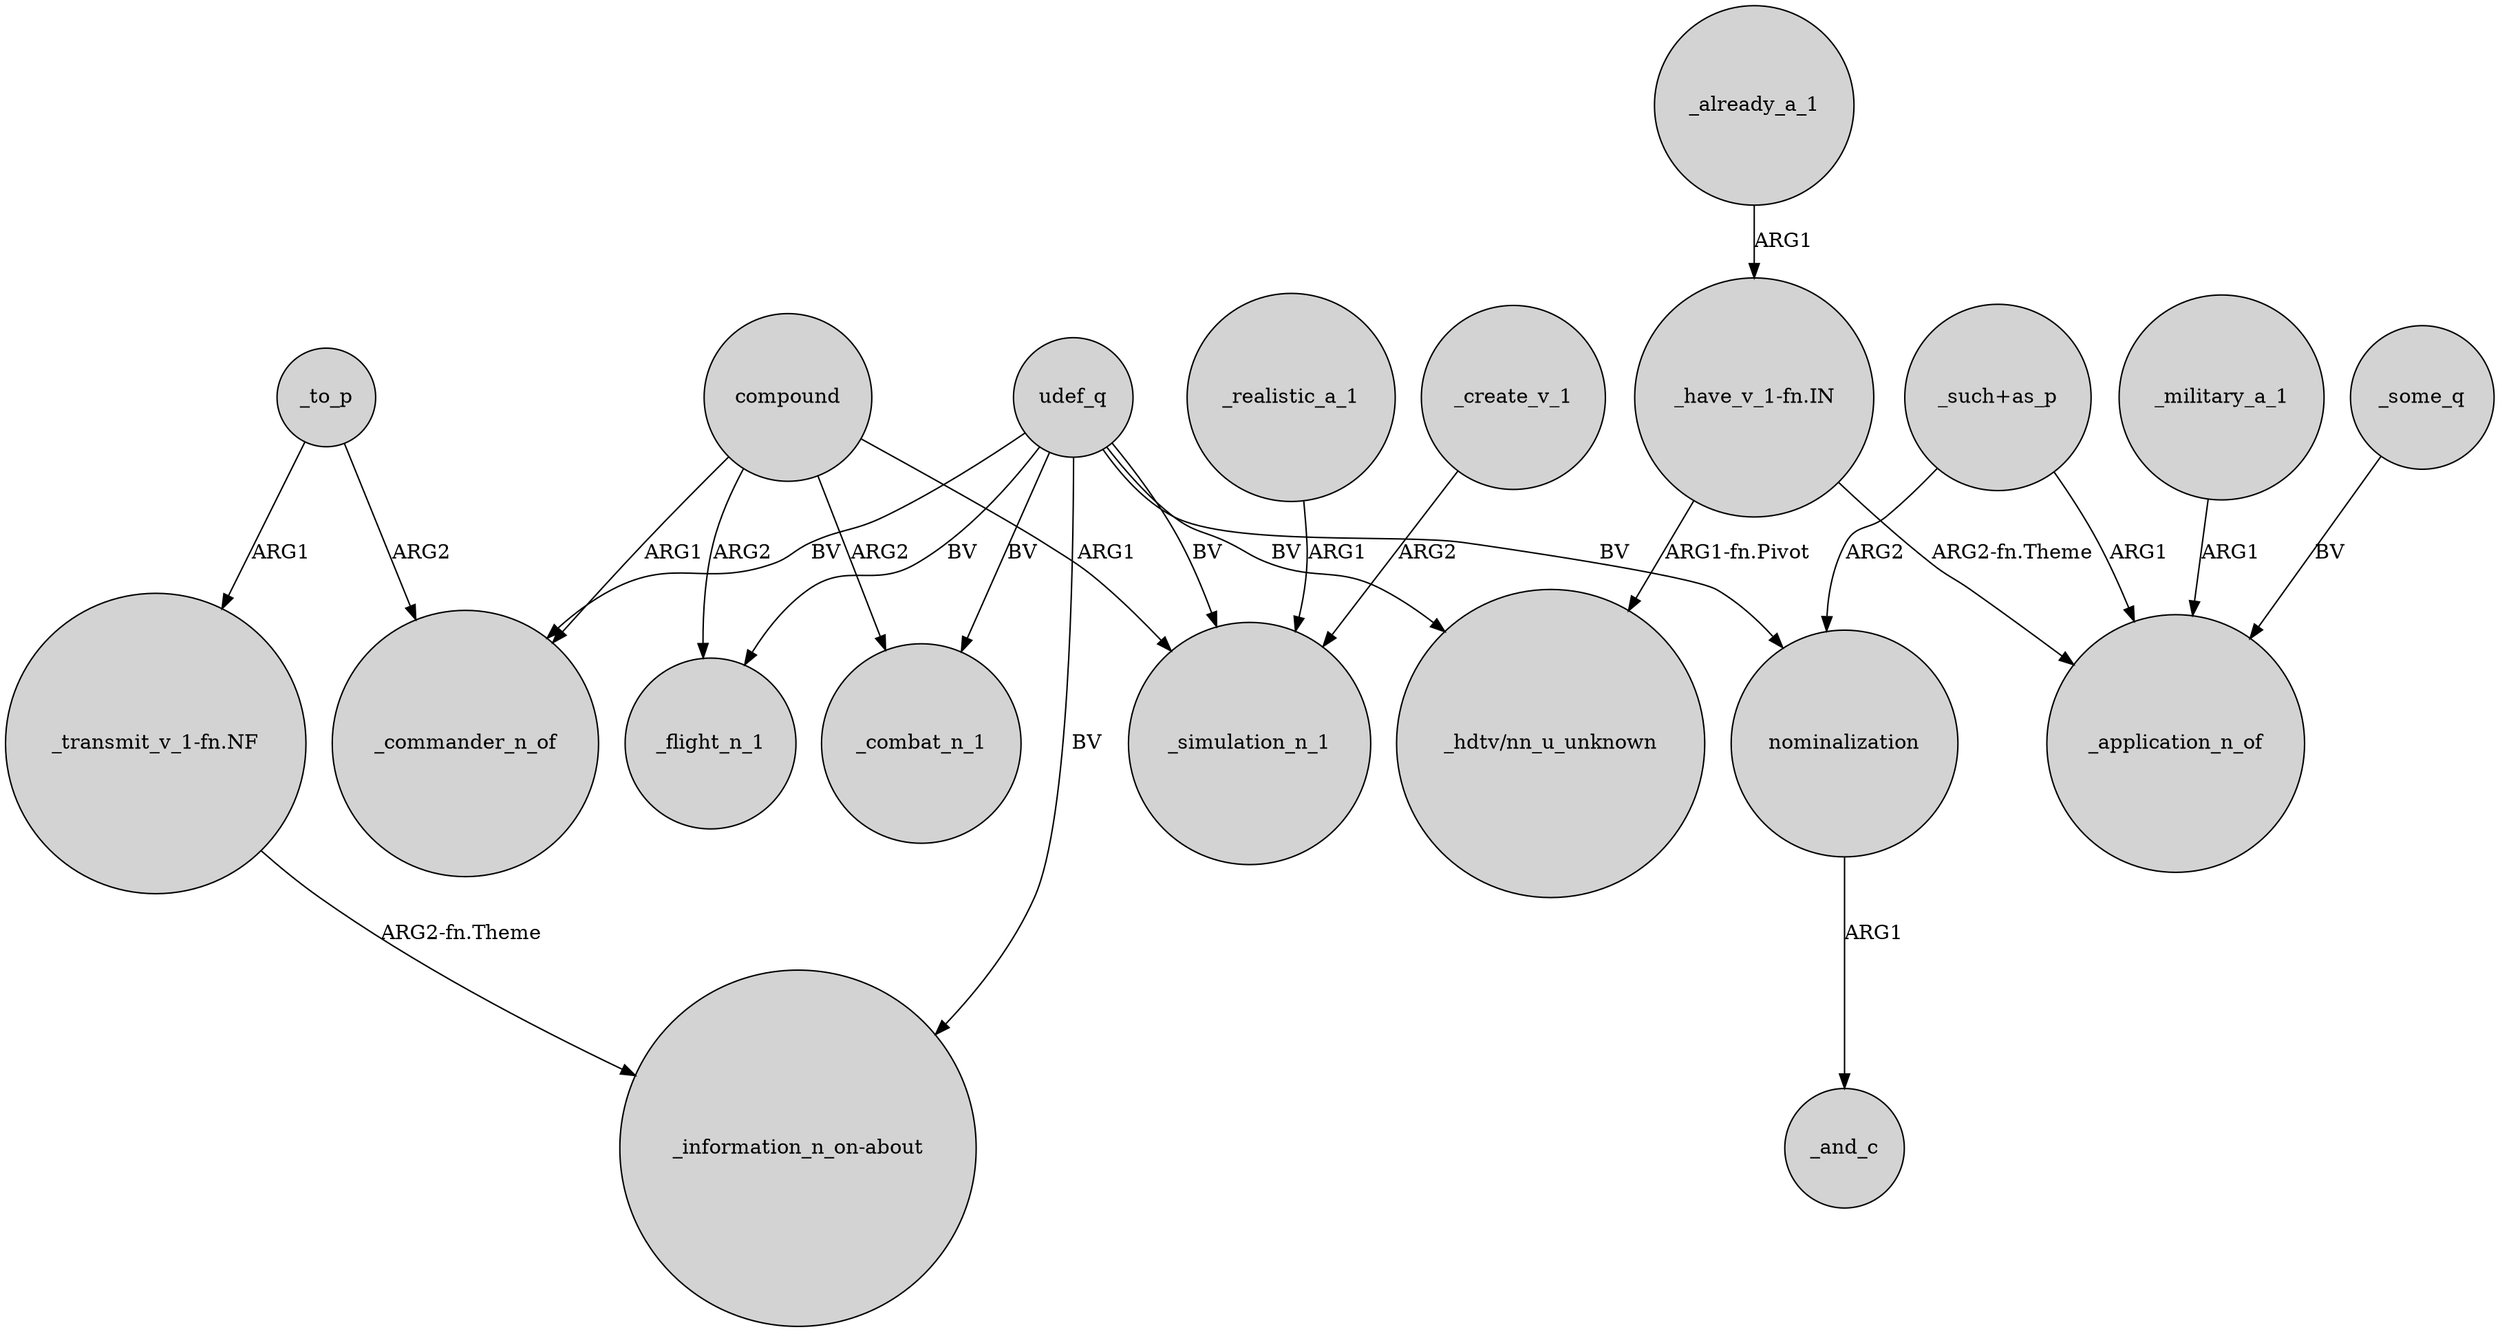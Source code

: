 digraph {
	node [shape=circle style=filled]
	"_such+as_p" -> nominalization [label=ARG2]
	_to_p -> _commander_n_of [label=ARG2]
	udef_q -> _simulation_n_1 [label=BV]
	nominalization -> _and_c [label=ARG1]
	compound -> _flight_n_1 [label=ARG2]
	_realistic_a_1 -> _simulation_n_1 [label=ARG1]
	udef_q -> _flight_n_1 [label=BV]
	"_such+as_p" -> _application_n_of [label=ARG1]
	_to_p -> "_transmit_v_1-fn.NF" [label=ARG1]
	_military_a_1 -> _application_n_of [label=ARG1]
	compound -> _simulation_n_1 [label=ARG1]
	"_have_v_1-fn.IN" -> _application_n_of [label="ARG2-fn.Theme"]
	compound -> _combat_n_1 [label=ARG2]
	"_transmit_v_1-fn.NF" -> "_information_n_on-about" [label="ARG2-fn.Theme"]
	_already_a_1 -> "_have_v_1-fn.IN" [label=ARG1]
	udef_q -> "_information_n_on-about" [label=BV]
	udef_q -> "_hdtv/nn_u_unknown" [label=BV]
	_some_q -> _application_n_of [label=BV]
	compound -> _commander_n_of [label=ARG1]
	"_have_v_1-fn.IN" -> "_hdtv/nn_u_unknown" [label="ARG1-fn.Pivot"]
	udef_q -> _combat_n_1 [label=BV]
	udef_q -> _commander_n_of [label=BV]
	udef_q -> nominalization [label=BV]
	_create_v_1 -> _simulation_n_1 [label=ARG2]
}
